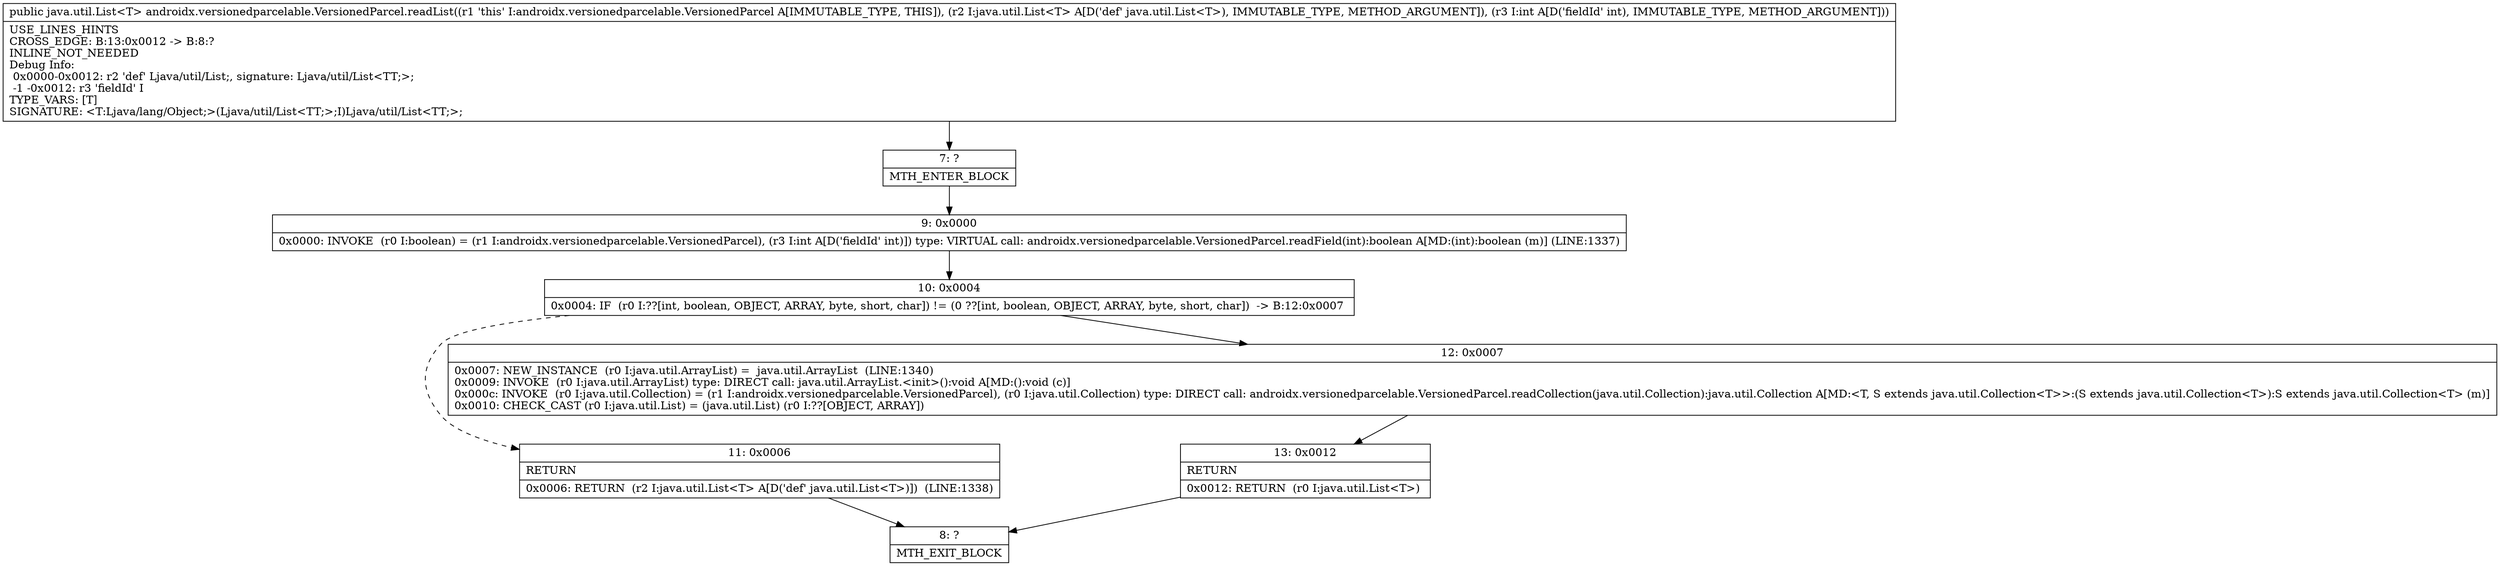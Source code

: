 digraph "CFG forandroidx.versionedparcelable.VersionedParcel.readList(Ljava\/util\/List;I)Ljava\/util\/List;" {
Node_7 [shape=record,label="{7\:\ ?|MTH_ENTER_BLOCK\l}"];
Node_9 [shape=record,label="{9\:\ 0x0000|0x0000: INVOKE  (r0 I:boolean) = (r1 I:androidx.versionedparcelable.VersionedParcel), (r3 I:int A[D('fieldId' int)]) type: VIRTUAL call: androidx.versionedparcelable.VersionedParcel.readField(int):boolean A[MD:(int):boolean (m)] (LINE:1337)\l}"];
Node_10 [shape=record,label="{10\:\ 0x0004|0x0004: IF  (r0 I:??[int, boolean, OBJECT, ARRAY, byte, short, char]) != (0 ??[int, boolean, OBJECT, ARRAY, byte, short, char])  \-\> B:12:0x0007 \l}"];
Node_11 [shape=record,label="{11\:\ 0x0006|RETURN\l|0x0006: RETURN  (r2 I:java.util.List\<T\> A[D('def' java.util.List\<T\>)])  (LINE:1338)\l}"];
Node_8 [shape=record,label="{8\:\ ?|MTH_EXIT_BLOCK\l}"];
Node_12 [shape=record,label="{12\:\ 0x0007|0x0007: NEW_INSTANCE  (r0 I:java.util.ArrayList) =  java.util.ArrayList  (LINE:1340)\l0x0009: INVOKE  (r0 I:java.util.ArrayList) type: DIRECT call: java.util.ArrayList.\<init\>():void A[MD:():void (c)]\l0x000c: INVOKE  (r0 I:java.util.Collection) = (r1 I:androidx.versionedparcelable.VersionedParcel), (r0 I:java.util.Collection) type: DIRECT call: androidx.versionedparcelable.VersionedParcel.readCollection(java.util.Collection):java.util.Collection A[MD:\<T, S extends java.util.Collection\<T\>\>:(S extends java.util.Collection\<T\>):S extends java.util.Collection\<T\> (m)]\l0x0010: CHECK_CAST (r0 I:java.util.List) = (java.util.List) (r0 I:??[OBJECT, ARRAY]) \l}"];
Node_13 [shape=record,label="{13\:\ 0x0012|RETURN\l|0x0012: RETURN  (r0 I:java.util.List\<T\>) \l}"];
MethodNode[shape=record,label="{public java.util.List\<T\> androidx.versionedparcelable.VersionedParcel.readList((r1 'this' I:androidx.versionedparcelable.VersionedParcel A[IMMUTABLE_TYPE, THIS]), (r2 I:java.util.List\<T\> A[D('def' java.util.List\<T\>), IMMUTABLE_TYPE, METHOD_ARGUMENT]), (r3 I:int A[D('fieldId' int), IMMUTABLE_TYPE, METHOD_ARGUMENT]))  | USE_LINES_HINTS\lCROSS_EDGE: B:13:0x0012 \-\> B:8:?\lINLINE_NOT_NEEDED\lDebug Info:\l  0x0000\-0x0012: r2 'def' Ljava\/util\/List;, signature: Ljava\/util\/List\<TT;\>;\l  \-1 \-0x0012: r3 'fieldId' I\lTYPE_VARS: [T]\lSIGNATURE: \<T:Ljava\/lang\/Object;\>(Ljava\/util\/List\<TT;\>;I)Ljava\/util\/List\<TT;\>;\l}"];
MethodNode -> Node_7;Node_7 -> Node_9;
Node_9 -> Node_10;
Node_10 -> Node_11[style=dashed];
Node_10 -> Node_12;
Node_11 -> Node_8;
Node_12 -> Node_13;
Node_13 -> Node_8;
}

